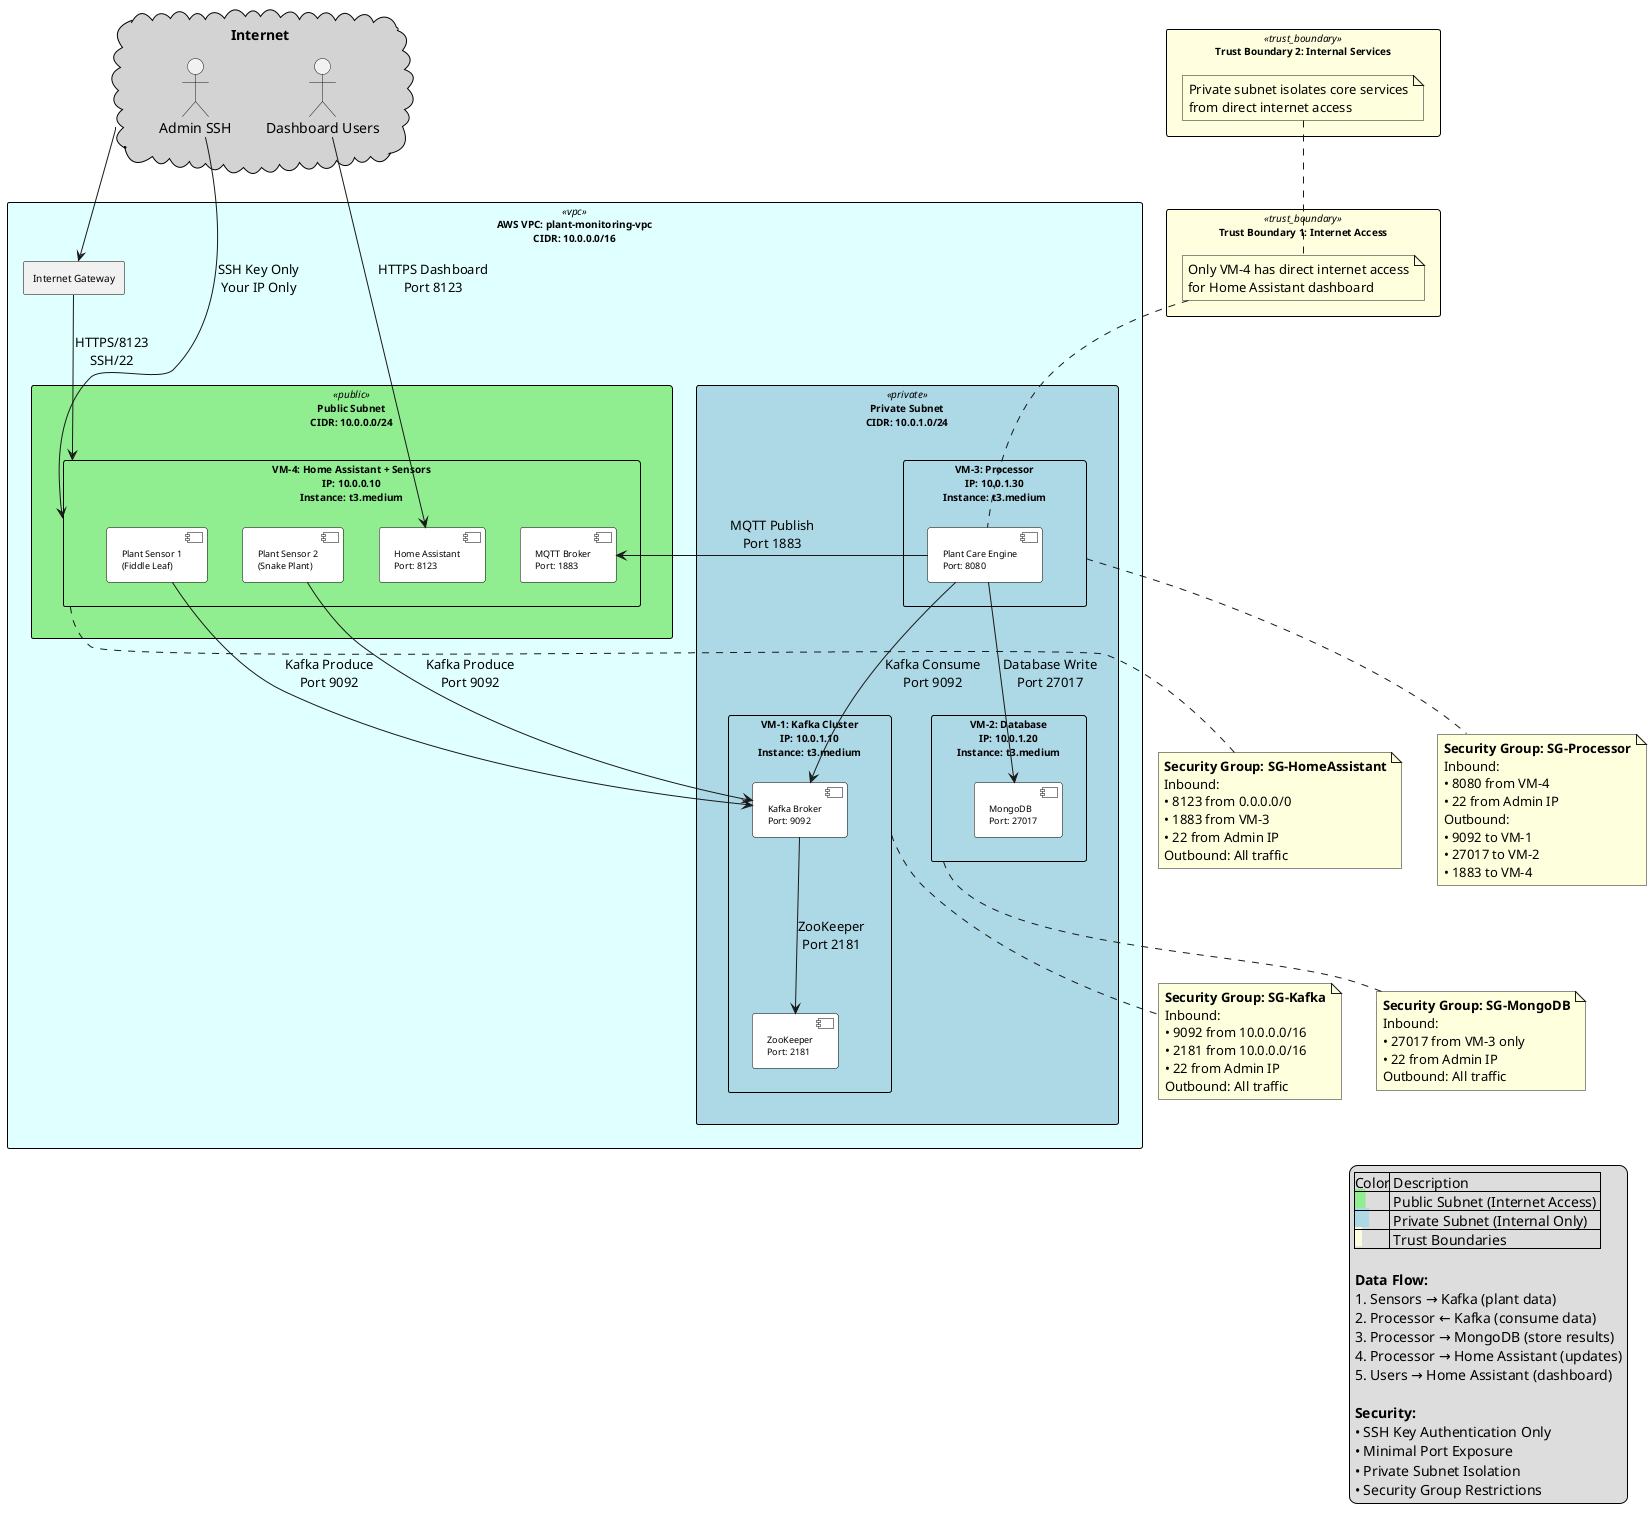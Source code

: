 @startuml Plant Monitoring Network Architecture

skinparam rectangle {
    BackgroundColor<<public>> LightGreen
    BackgroundColor<<private>> LightBlue
    BackgroundColor<<trust_boundary>> LightYellow
    BackgroundColor<<vpc>> LightCyan
    BorderColor Black
    FontSize 10
}

skinparam cloud {
    BackgroundColor LightGray
    BorderColor Black
}

skinparam component {
    BackgroundColor White
    BorderColor Black
    FontSize 9
}

' Internet
cloud "Internet" as internet {
    actor "Admin SSH" as admin
    actor "Dashboard Users" as users
}

' AWS VPC
rectangle "AWS VPC: plant-monitoring-vpc\nCIDR: 10.0.0.0/16" <<vpc>> as vpc {
    
    ' Internet Gateway
    rectangle "Internet Gateway" as igw {
    }
    
    ' Public Subnet
    rectangle "Public Subnet\nCIDR: 10.0.0.0/24" <<public>> as public_subnet {
        rectangle "VM-4: Home Assistant + Sensors\nIP: 10.0.0.10\nInstance: t3.medium" as vm4 {
            component "Home Assistant\nPort: 8123" as ha
            component "MQTT Broker\nPort: 1883" as mqtt
            component "Plant Sensor 1\n(Fiddle Leaf)" as sensor1
            component "Plant Sensor 2\n(Snake Plant)" as sensor2
        }
    }
    
    ' Private Subnet
    rectangle "Private Subnet\nCIDR: 10.0.1.0/24" <<private>> as private_subnet {
        
        rectangle "VM-1: Kafka Cluster\nIP: 10.0.1.10\nInstance: t3.medium" as vm1 {
            component "ZooKeeper\nPort: 2181" as zk
            component "Kafka Broker\nPort: 9092" as kafka
        }
        
        rectangle "VM-2: Database\nIP: 10.0.1.20\nInstance: t3.medium" as vm2 {
            component "MongoDB\nPort: 27017" as mongodb
        }
        
        rectangle "VM-3: Processor\nIP: 10.0.1.30\nInstance: t3.medium" as vm3 {
            component "Plant Care Engine\nPort: 8080" as processor
        }
    }
}

' Trust Boundaries
rectangle "Trust Boundary 1: Internet Access" <<trust_boundary>> as tb1 {
    note top : Only VM-4 has direct internet access\nfor Home Assistant dashboard
}

rectangle "Trust Boundary 2: Internal Services" <<trust_boundary>> as tb2 {
    note top : Private subnet isolates core services\nfrom direct internet access
}

' Connections - Internet to Public Subnet
internet --> igw
igw --> vm4 : "HTTPS/8123\nSSH/22"
admin --> vm4 : "SSH Key Only\nYour IP Only"
users --> ha : "HTTPS Dashboard\nPort 8123"

' Connections - Internal Data Flow
sensor1 --> kafka : "Kafka Produce\nPort 9092"
sensor2 --> kafka : "Kafka Produce\nPort 9092"
processor --> kafka : "Kafka Consume\nPort 9092"
processor --> mongodb : "Database Write\nPort 27017"
processor --> mqtt : "MQTT Publish\nPort 1883"
kafka --> zk : "ZooKeeper\nPort 2181"

' Security Group Rules
note bottom of vm1 : **Security Group: SG-Kafka**\nInbound:\n• 9092 from 10.0.0.0/16\n• 2181 from 10.0.0.0/16\n• 22 from Admin IP\nOutbound: All traffic

note bottom of vm2 : **Security Group: SG-MongoDB**\nInbound:\n• 27017 from VM-3 only\n• 22 from Admin IP\nOutbound: All traffic

note bottom of vm3 : **Security Group: SG-Processor**\nInbound:\n• 8080 from VM-4\n• 22 from Admin IP\nOutbound:\n• 9092 to VM-1\n• 27017 to VM-2\n• 1883 to VM-4

note bottom of vm4 : **Security Group: SG-HomeAssistant**\nInbound:\n• 8123 from 0.0.0.0/0\n• 1883 from VM-3\n• 22 from Admin IP\nOutbound: All traffic

' Data Flow Legend
legend right
    |Color| Description |
    |<back:LightGreen>   </back>| Public Subnet (Internet Access) |
    |<back:LightBlue>    </back>| Private Subnet (Internal Only) |
    |<back:LightYellow>  </back>| Trust Boundaries |
    
    **Data Flow:**
    1. Sensors → Kafka (plant data)
    2. Processor ← Kafka (consume data)
    3. Processor → MongoDB (store results)
    4. Processor → Home Assistant (updates)
    5. Users → Home Assistant (dashboard)
    
    **Security:**
    • SSH Key Authentication Only
    • Minimal Port Exposure
    • Private Subnet Isolation
    • Security Group Restrictions
endlegend

@enduml

